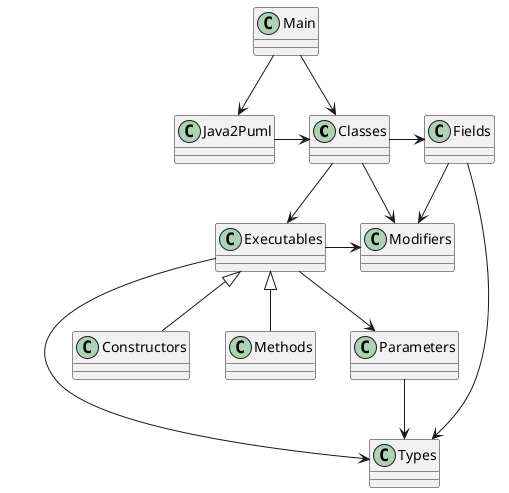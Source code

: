 @startuml
'https://plantuml.com/class-diagram

class Classes {
}
class Constructors {
}
class Executables {
}
class Fields {
}
class Java2Puml {
}
class Main {
}
class Methods {
}
class Modifiers {
}
class Parameters {
}
class Types {
}

Main --> Java2Puml
Main --> Classes

Java2Puml -> Classes

Classes --> Executables
Classes -> Fields
Classes --> Modifiers

Executables <|-- Methods
Executables <|-- Constructors
Executables --> Parameters
Executables -> Modifiers
Executables -> Types

Parameters --> Types

Fields --> Modifiers
Fields --> Types
@enduml